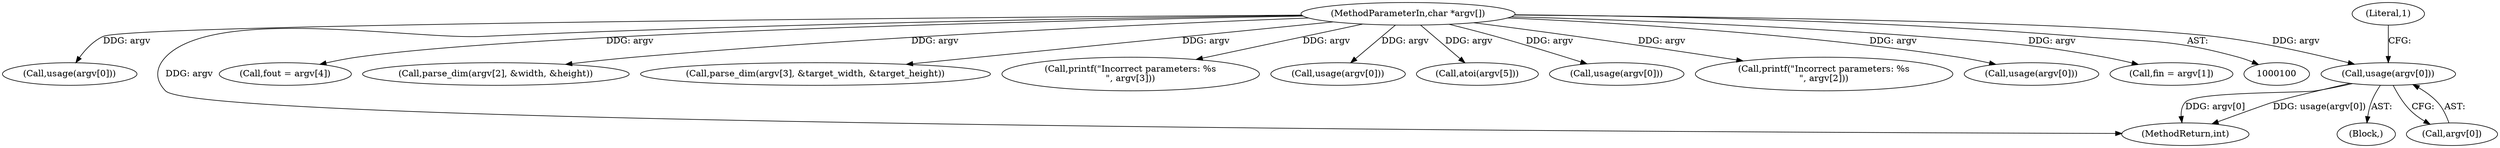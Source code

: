digraph "1_Android_5a9753fca56f0eeb9f61e342b2fccffc364f9426_4@del" {
"1000127" [label="(Call,usage(argv[0]))"];
"1000102" [label="(MethodParameterIn,char *argv[])"];
"1000127" [label="(Call,usage(argv[0]))"];
"1000200" [label="(Call,usage(argv[0]))"];
"1000381" [label="(MethodReturn,int)"];
"1000138" [label="(Call,fout = argv[4])"];
"1000132" [label="(Literal,1)"];
"1000145" [label="(Call,parse_dim(argv[2], &width, &height))"];
"1000167" [label="(Call,parse_dim(argv[3], &target_width, &target_height))"];
"1000102" [label="(MethodParameterIn,char *argv[])"];
"1000176" [label="(Call,printf(\"Incorrect parameters: %s\n\", argv[3]))"];
"1000159" [label="(Call,usage(argv[0]))"];
"1000231" [label="(Call,atoi(argv[5]))"];
"1000219" [label="(Call,usage(argv[0]))"];
"1000154" [label="(Call,printf(\"Incorrect parameters: %s\n\", argv[2]))"];
"1000124" [label="(Block,)"];
"1000181" [label="(Call,usage(argv[0]))"];
"1000128" [label="(Call,argv[0])"];
"1000133" [label="(Call,fin = argv[1])"];
"1000127" -> "1000124"  [label="AST: "];
"1000127" -> "1000128"  [label="CFG: "];
"1000128" -> "1000127"  [label="AST: "];
"1000132" -> "1000127"  [label="CFG: "];
"1000127" -> "1000381"  [label="DDG: usage(argv[0])"];
"1000127" -> "1000381"  [label="DDG: argv[0]"];
"1000102" -> "1000127"  [label="DDG: argv"];
"1000102" -> "1000100"  [label="AST: "];
"1000102" -> "1000381"  [label="DDG: argv"];
"1000102" -> "1000133"  [label="DDG: argv"];
"1000102" -> "1000138"  [label="DDG: argv"];
"1000102" -> "1000145"  [label="DDG: argv"];
"1000102" -> "1000154"  [label="DDG: argv"];
"1000102" -> "1000159"  [label="DDG: argv"];
"1000102" -> "1000167"  [label="DDG: argv"];
"1000102" -> "1000176"  [label="DDG: argv"];
"1000102" -> "1000181"  [label="DDG: argv"];
"1000102" -> "1000200"  [label="DDG: argv"];
"1000102" -> "1000219"  [label="DDG: argv"];
"1000102" -> "1000231"  [label="DDG: argv"];
}
